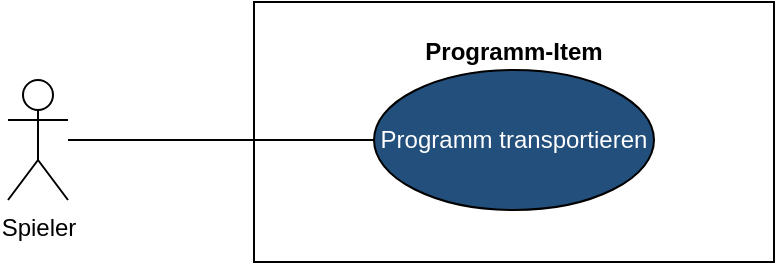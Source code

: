 <mxfile version="22.1.4" type="github">
  <diagram name="Seite-1" id="AN8Gt63PVF4YpWbxp6Zs">
    <mxGraphModel dx="1009" dy="542" grid="1" gridSize="10" guides="1" tooltips="1" connect="1" arrows="1" fold="1" page="1" pageScale="1" pageWidth="827" pageHeight="1169" math="0" shadow="0">
      <root>
        <mxCell id="0" />
        <mxCell id="1" parent="0" />
        <mxCell id="KMq4fxxkxraETWr-t3p_-1" value="&lt;p style=&quot;margin: 0px ; margin-top: 4px ; text-align: center&quot;&gt;&lt;br&gt;&lt;b&gt;Programm-Item&lt;/b&gt;&lt;/p&gt;" style="verticalAlign=top;align=left;overflow=fill;fontSize=12;fontFamily=Helvetica;html=1;" vertex="1" parent="1">
          <mxGeometry x="250" y="466" width="260" height="130" as="geometry" />
        </mxCell>
        <mxCell id="KMq4fxxkxraETWr-t3p_-2" value="Programm transportieren" style="ellipse;whiteSpace=wrap;html=1;fillColor=#234f7c;fontColor=#FFFFFF;" vertex="1" parent="1">
          <mxGeometry x="310" y="500" width="140" height="70" as="geometry" />
        </mxCell>
        <mxCell id="KMq4fxxkxraETWr-t3p_-3" style="edgeStyle=orthogonalEdgeStyle;rounded=1;orthogonalLoop=1;jettySize=auto;html=1;endArrow=none;endFill=0;" edge="1" parent="1" source="KMq4fxxkxraETWr-t3p_-4" target="KMq4fxxkxraETWr-t3p_-2">
          <mxGeometry relative="1" as="geometry" />
        </mxCell>
        <mxCell id="KMq4fxxkxraETWr-t3p_-4" value="Spieler" style="shape=umlActor;verticalLabelPosition=bottom;labelBackgroundColor=#ffffff;verticalAlign=top;html=1;outlineConnect=0;" vertex="1" parent="1">
          <mxGeometry x="127" y="505" width="30" height="60" as="geometry" />
        </mxCell>
      </root>
    </mxGraphModel>
  </diagram>
</mxfile>
